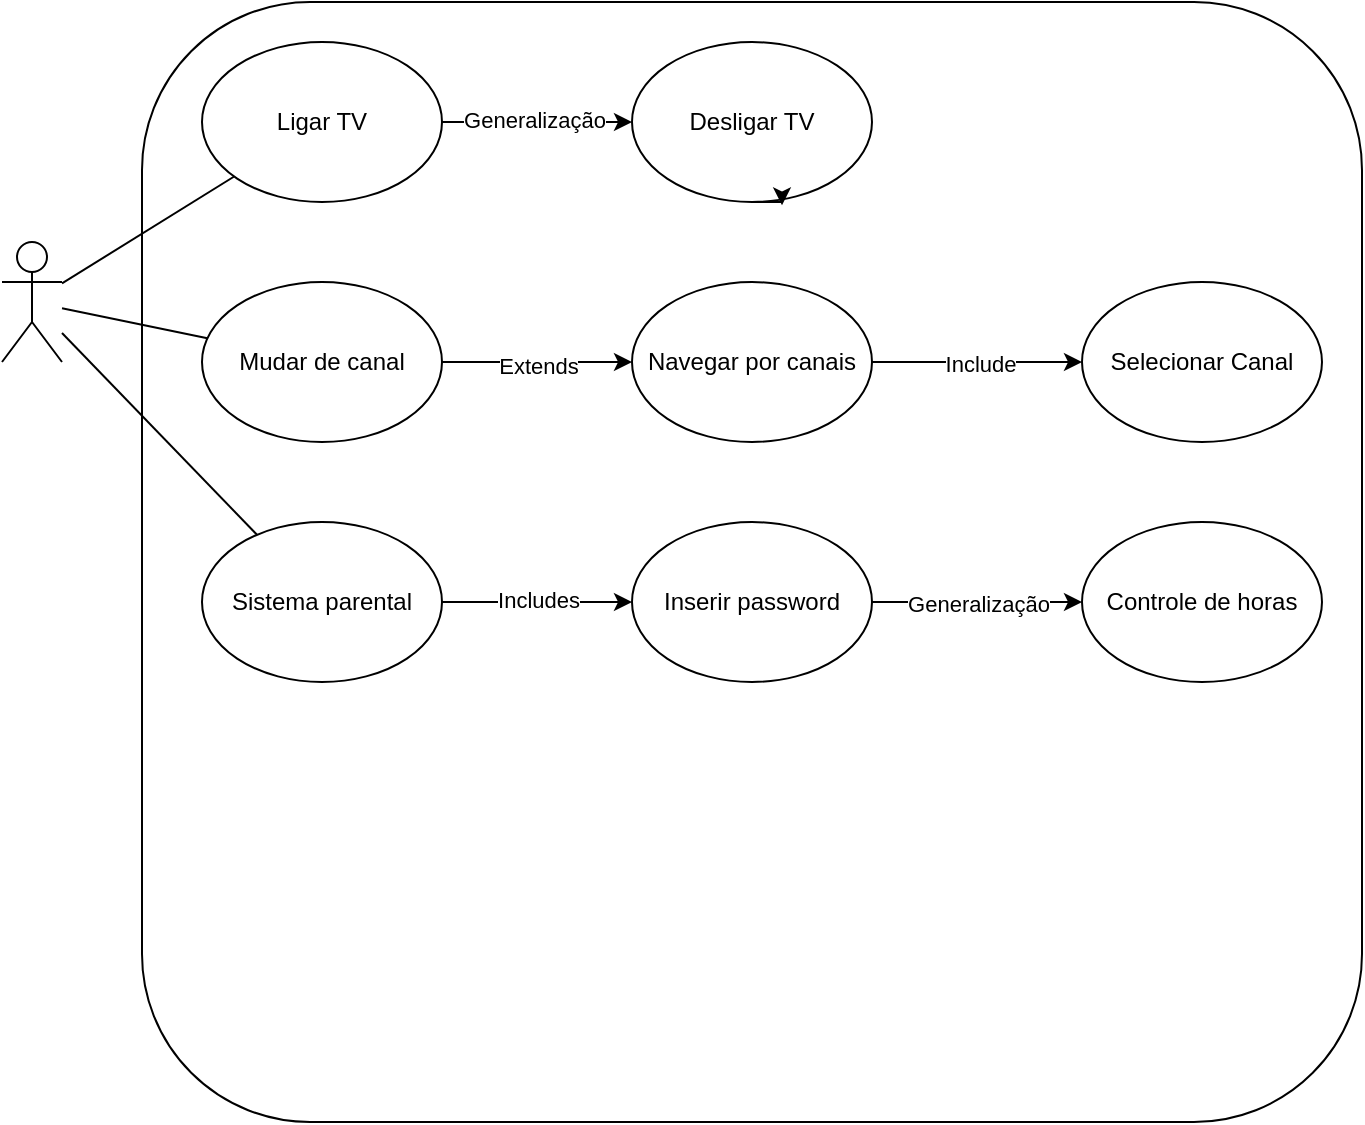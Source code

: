 <mxfile version="23.1.4" type="github">
  <diagram name="Page-1" id="w5ZIDnGCeFvzQgdKU_jW">
    <mxGraphModel dx="555" dy="760" grid="1" gridSize="10" guides="1" tooltips="1" connect="1" arrows="1" fold="1" page="1" pageScale="1" pageWidth="850" pageHeight="1100" math="0" shadow="0">
      <root>
        <mxCell id="0" />
        <mxCell id="1" parent="0" />
        <mxCell id="nZfUC5JFIA4EOD0u63c1-1" value="" style="rounded=1;whiteSpace=wrap;html=1;" vertex="1" parent="1">
          <mxGeometry x="160" y="110" width="610" height="560" as="geometry" />
        </mxCell>
        <mxCell id="nZfUC5JFIA4EOD0u63c1-3" value="" style="shape=umlActor;verticalLabelPosition=bottom;verticalAlign=top;html=1;outlineConnect=0;" vertex="1" parent="1">
          <mxGeometry x="90" y="230" width="30" height="60" as="geometry" />
        </mxCell>
        <mxCell id="nZfUC5JFIA4EOD0u63c1-25" style="edgeStyle=orthogonalEdgeStyle;rounded=0;orthogonalLoop=1;jettySize=auto;html=1;" edge="1" parent="1" source="nZfUC5JFIA4EOD0u63c1-5" target="nZfUC5JFIA4EOD0u63c1-6">
          <mxGeometry relative="1" as="geometry" />
        </mxCell>
        <mxCell id="nZfUC5JFIA4EOD0u63c1-26" value="Generalização" style="edgeLabel;html=1;align=center;verticalAlign=middle;resizable=0;points=[];" vertex="1" connectable="0" parent="nZfUC5JFIA4EOD0u63c1-25">
          <mxGeometry x="-0.035" y="1" relative="1" as="geometry">
            <mxPoint as="offset" />
          </mxGeometry>
        </mxCell>
        <mxCell id="nZfUC5JFIA4EOD0u63c1-5" value="Ligar TV" style="ellipse;whiteSpace=wrap;html=1;" vertex="1" parent="1">
          <mxGeometry x="190" y="130" width="120" height="80" as="geometry" />
        </mxCell>
        <mxCell id="nZfUC5JFIA4EOD0u63c1-6" value="Desligar TV" style="ellipse;whiteSpace=wrap;html=1;" vertex="1" parent="1">
          <mxGeometry x="405" y="130" width="120" height="80" as="geometry" />
        </mxCell>
        <mxCell id="nZfUC5JFIA4EOD0u63c1-7" value="Selecionar Canal" style="ellipse;whiteSpace=wrap;html=1;" vertex="1" parent="1">
          <mxGeometry x="630" y="250" width="120" height="80" as="geometry" />
        </mxCell>
        <mxCell id="nZfUC5JFIA4EOD0u63c1-10" style="edgeStyle=orthogonalEdgeStyle;rounded=0;orthogonalLoop=1;jettySize=auto;html=1;" edge="1" parent="1" source="nZfUC5JFIA4EOD0u63c1-8" target="nZfUC5JFIA4EOD0u63c1-7">
          <mxGeometry relative="1" as="geometry" />
        </mxCell>
        <mxCell id="nZfUC5JFIA4EOD0u63c1-12" value="Include" style="edgeLabel;html=1;align=center;verticalAlign=middle;resizable=0;points=[];" vertex="1" connectable="0" parent="nZfUC5JFIA4EOD0u63c1-10">
          <mxGeometry x="0.027" y="-1" relative="1" as="geometry">
            <mxPoint as="offset" />
          </mxGeometry>
        </mxCell>
        <mxCell id="nZfUC5JFIA4EOD0u63c1-8" value="Navegar por canais" style="ellipse;whiteSpace=wrap;html=1;" vertex="1" parent="1">
          <mxGeometry x="405" y="250" width="120" height="80" as="geometry" />
        </mxCell>
        <mxCell id="nZfUC5JFIA4EOD0u63c1-14" style="edgeStyle=orthogonalEdgeStyle;rounded=0;orthogonalLoop=1;jettySize=auto;html=1;" edge="1" parent="1" source="nZfUC5JFIA4EOD0u63c1-13" target="nZfUC5JFIA4EOD0u63c1-8">
          <mxGeometry relative="1" as="geometry" />
        </mxCell>
        <mxCell id="nZfUC5JFIA4EOD0u63c1-15" value="Extends" style="edgeLabel;html=1;align=center;verticalAlign=middle;resizable=0;points=[];" vertex="1" connectable="0" parent="nZfUC5JFIA4EOD0u63c1-14">
          <mxGeometry y="-2" relative="1" as="geometry">
            <mxPoint as="offset" />
          </mxGeometry>
        </mxCell>
        <mxCell id="nZfUC5JFIA4EOD0u63c1-13" value="Mudar de canal" style="ellipse;whiteSpace=wrap;html=1;" vertex="1" parent="1">
          <mxGeometry x="190" y="250" width="120" height="80" as="geometry" />
        </mxCell>
        <mxCell id="nZfUC5JFIA4EOD0u63c1-20" style="edgeStyle=orthogonalEdgeStyle;rounded=0;orthogonalLoop=1;jettySize=auto;html=1;" edge="1" parent="1" source="nZfUC5JFIA4EOD0u63c1-17" target="nZfUC5JFIA4EOD0u63c1-19">
          <mxGeometry relative="1" as="geometry" />
        </mxCell>
        <mxCell id="nZfUC5JFIA4EOD0u63c1-21" value="Includes" style="edgeLabel;html=1;align=center;verticalAlign=middle;resizable=0;points=[];" vertex="1" connectable="0" parent="nZfUC5JFIA4EOD0u63c1-20">
          <mxGeometry y="1" relative="1" as="geometry">
            <mxPoint as="offset" />
          </mxGeometry>
        </mxCell>
        <mxCell id="nZfUC5JFIA4EOD0u63c1-17" value="Sistema parental" style="ellipse;whiteSpace=wrap;html=1;" vertex="1" parent="1">
          <mxGeometry x="190" y="370" width="120" height="80" as="geometry" />
        </mxCell>
        <mxCell id="nZfUC5JFIA4EOD0u63c1-18" value="Controle de horas" style="ellipse;whiteSpace=wrap;html=1;" vertex="1" parent="1">
          <mxGeometry x="630" y="370" width="120" height="80" as="geometry" />
        </mxCell>
        <mxCell id="nZfUC5JFIA4EOD0u63c1-23" style="edgeStyle=orthogonalEdgeStyle;rounded=0;orthogonalLoop=1;jettySize=auto;html=1;" edge="1" parent="1" source="nZfUC5JFIA4EOD0u63c1-19" target="nZfUC5JFIA4EOD0u63c1-18">
          <mxGeometry relative="1" as="geometry" />
        </mxCell>
        <mxCell id="nZfUC5JFIA4EOD0u63c1-24" value="Generalização" style="edgeLabel;html=1;align=center;verticalAlign=middle;resizable=0;points=[];" vertex="1" connectable="0" parent="nZfUC5JFIA4EOD0u63c1-23">
          <mxGeometry y="-1" relative="1" as="geometry">
            <mxPoint as="offset" />
          </mxGeometry>
        </mxCell>
        <mxCell id="nZfUC5JFIA4EOD0u63c1-19" value="Inserir password" style="ellipse;whiteSpace=wrap;html=1;" vertex="1" parent="1">
          <mxGeometry x="405" y="370" width="120" height="80" as="geometry" />
        </mxCell>
        <mxCell id="nZfUC5JFIA4EOD0u63c1-22" style="edgeStyle=orthogonalEdgeStyle;rounded=0;orthogonalLoop=1;jettySize=auto;html=1;exitX=0.5;exitY=1;exitDx=0;exitDy=0;entryX=0.625;entryY=1.021;entryDx=0;entryDy=0;entryPerimeter=0;" edge="1" parent="1" source="nZfUC5JFIA4EOD0u63c1-6" target="nZfUC5JFIA4EOD0u63c1-6">
          <mxGeometry relative="1" as="geometry" />
        </mxCell>
        <mxCell id="nZfUC5JFIA4EOD0u63c1-27" value="" style="endArrow=none;html=1;rounded=0;" edge="1" parent="1" source="nZfUC5JFIA4EOD0u63c1-3" target="nZfUC5JFIA4EOD0u63c1-5">
          <mxGeometry width="50" height="50" relative="1" as="geometry">
            <mxPoint x="120" y="251" as="sourcePoint" />
            <mxPoint x="280" y="280" as="targetPoint" />
          </mxGeometry>
        </mxCell>
        <mxCell id="nZfUC5JFIA4EOD0u63c1-28" value="" style="endArrow=none;html=1;rounded=0;" edge="1" parent="1" source="nZfUC5JFIA4EOD0u63c1-3" target="nZfUC5JFIA4EOD0u63c1-13">
          <mxGeometry width="50" height="50" relative="1" as="geometry">
            <mxPoint x="130" y="261" as="sourcePoint" />
            <mxPoint x="216" y="207" as="targetPoint" />
          </mxGeometry>
        </mxCell>
        <mxCell id="nZfUC5JFIA4EOD0u63c1-29" value="" style="endArrow=none;html=1;rounded=0;" edge="1" parent="1" source="nZfUC5JFIA4EOD0u63c1-3" target="nZfUC5JFIA4EOD0u63c1-17">
          <mxGeometry width="50" height="50" relative="1" as="geometry">
            <mxPoint x="140" y="271" as="sourcePoint" />
            <mxPoint x="226" y="217" as="targetPoint" />
          </mxGeometry>
        </mxCell>
      </root>
    </mxGraphModel>
  </diagram>
</mxfile>

